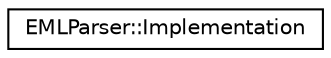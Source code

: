 digraph "类继承关系图"
{
  edge [fontname="Helvetica",fontsize="10",labelfontname="Helvetica",labelfontsize="10"];
  node [fontname="Helvetica",fontsize="10",shape=record];
  rankdir="LR";
  Node0 [label="EMLParser::Implementation",height=0.2,width=0.4,color="black", fillcolor="white", style="filled",URL="$struct_e_m_l_parser_1_1_implementation.html"];
}
